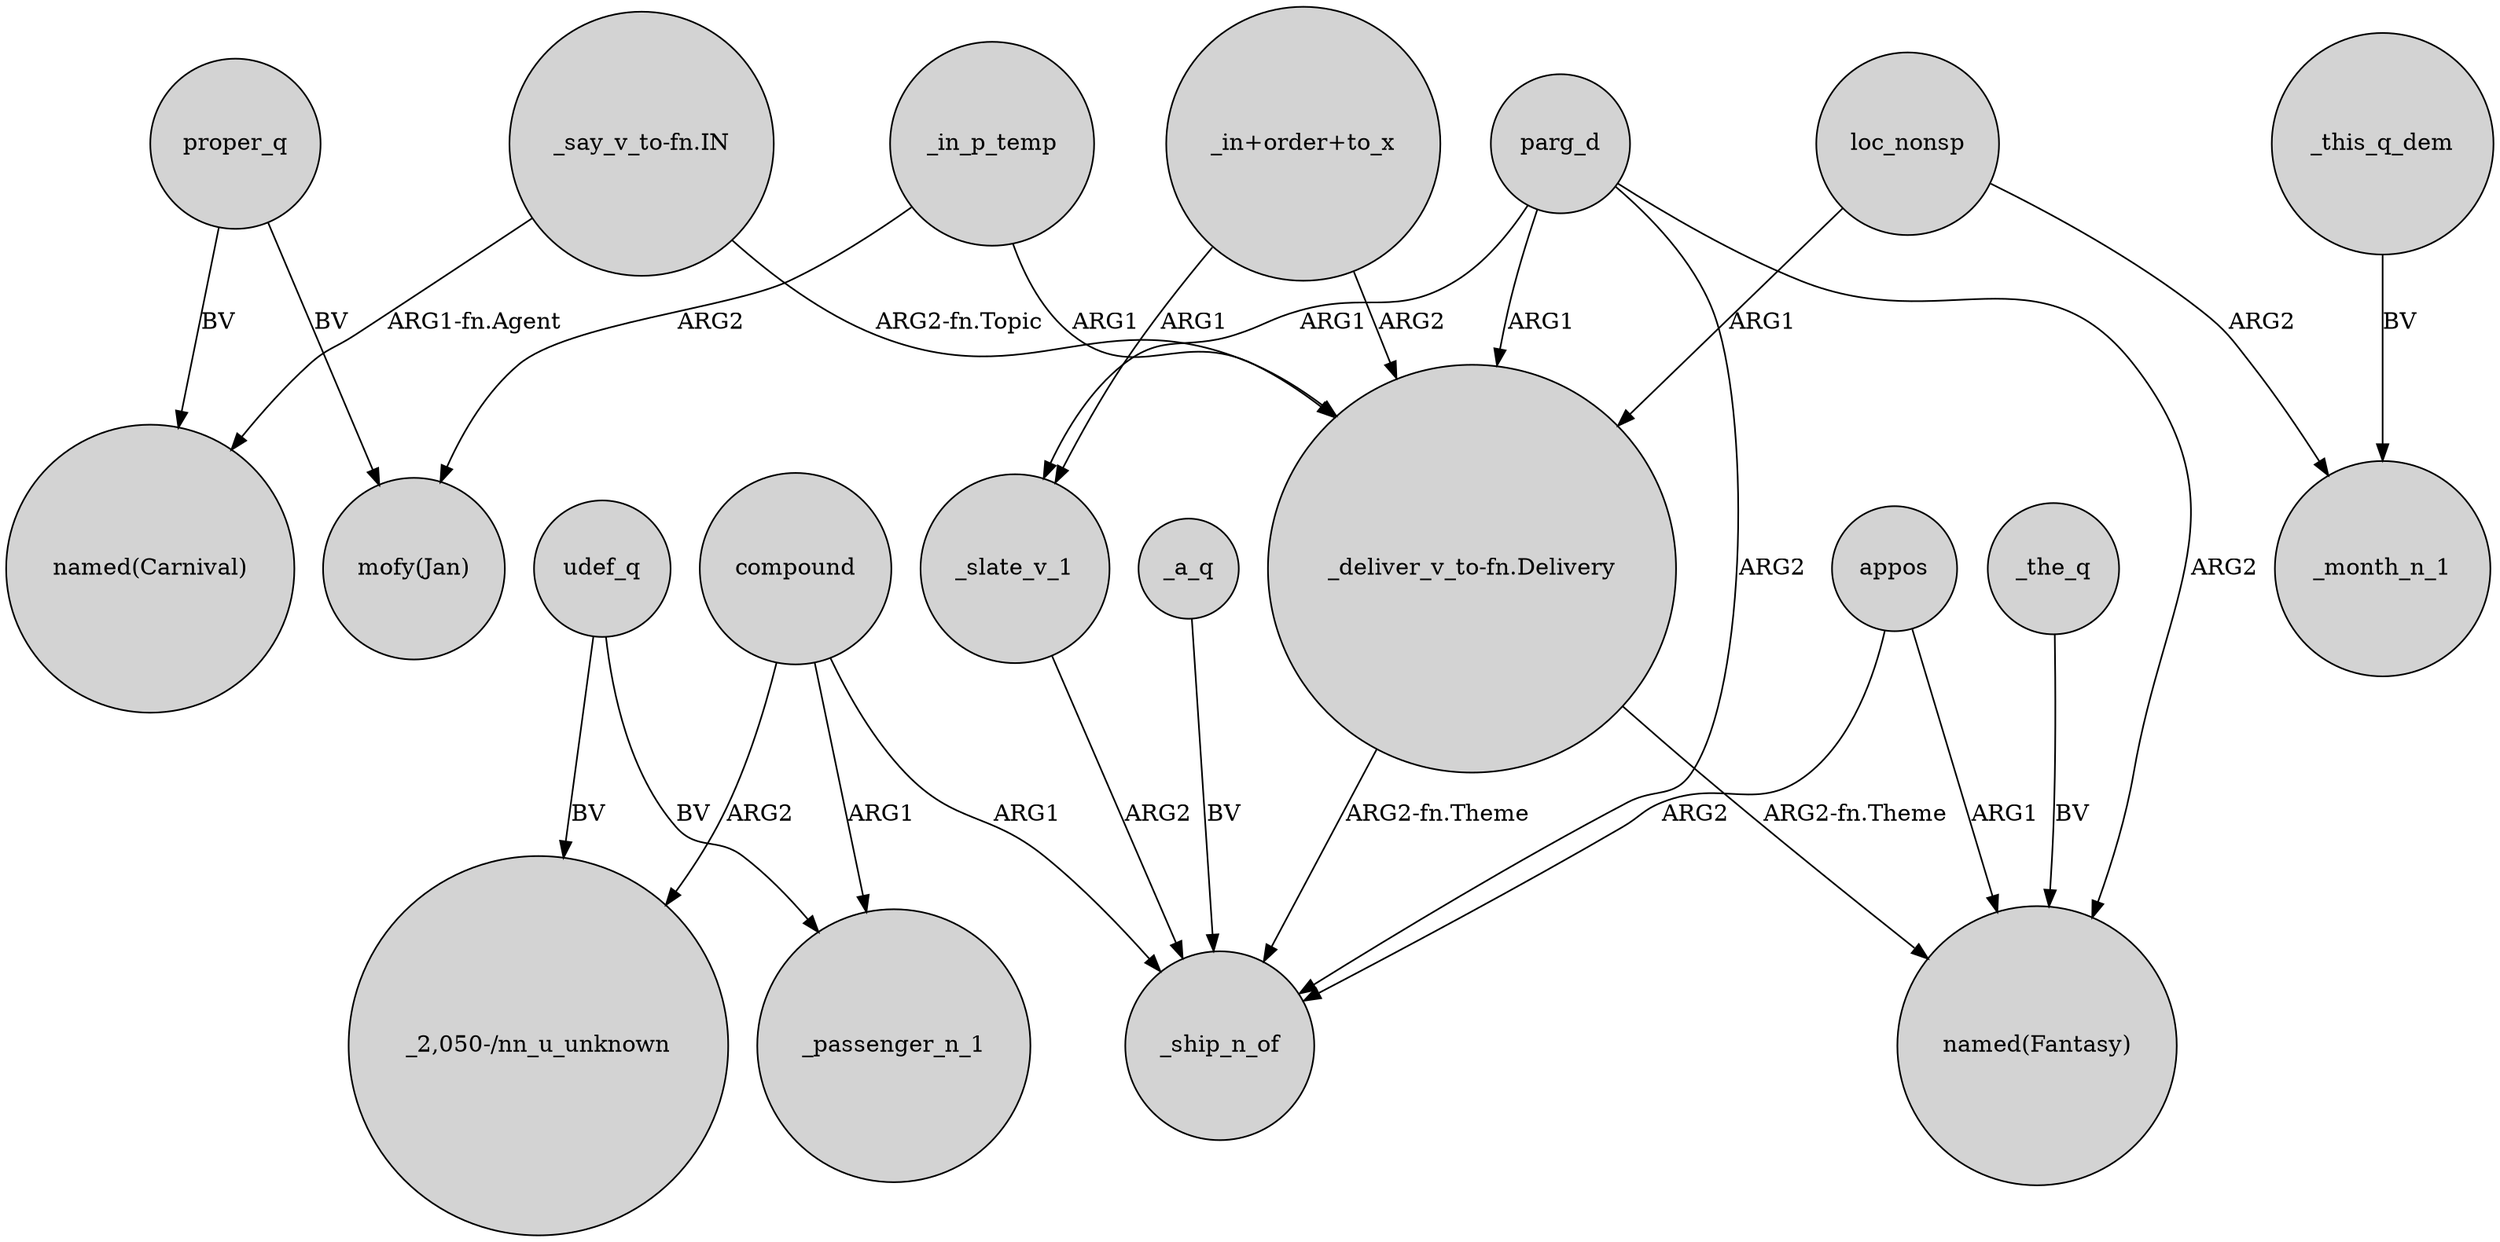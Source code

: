 digraph {
	node [shape=circle style=filled]
	"_say_v_to-fn.IN" -> "named(Carnival)" [label="ARG1-fn.Agent"]
	"_deliver_v_to-fn.Delivery" -> _ship_n_of [label="ARG2-fn.Theme"]
	compound -> "_2,050-/nn_u_unknown" [label=ARG2]
	appos -> "named(Fantasy)" [label=ARG1]
	"_deliver_v_to-fn.Delivery" -> "named(Fantasy)" [label="ARG2-fn.Theme"]
	_in_p_temp -> "mofy(Jan)" [label=ARG2]
	_this_q_dem -> _month_n_1 [label=BV]
	loc_nonsp -> "_deliver_v_to-fn.Delivery" [label=ARG1]
	_slate_v_1 -> _ship_n_of [label=ARG2]
	udef_q -> "_2,050-/nn_u_unknown" [label=BV]
	compound -> _passenger_n_1 [label=ARG1]
	parg_d -> _slate_v_1 [label=ARG1]
	udef_q -> _passenger_n_1 [label=BV]
	proper_q -> "mofy(Jan)" [label=BV]
	parg_d -> _ship_n_of [label=ARG2]
	proper_q -> "named(Carnival)" [label=BV]
	_the_q -> "named(Fantasy)" [label=BV]
	appos -> _ship_n_of [label=ARG2]
	parg_d -> "named(Fantasy)" [label=ARG2]
	"_in+order+to_x" -> _slate_v_1 [label=ARG1]
	"_say_v_to-fn.IN" -> "_deliver_v_to-fn.Delivery" [label="ARG2-fn.Topic"]
	"_in+order+to_x" -> "_deliver_v_to-fn.Delivery" [label=ARG2]
	compound -> _ship_n_of [label=ARG1]
	_in_p_temp -> "_deliver_v_to-fn.Delivery" [label=ARG1]
	parg_d -> "_deliver_v_to-fn.Delivery" [label=ARG1]
	_a_q -> _ship_n_of [label=BV]
	loc_nonsp -> _month_n_1 [label=ARG2]
}

